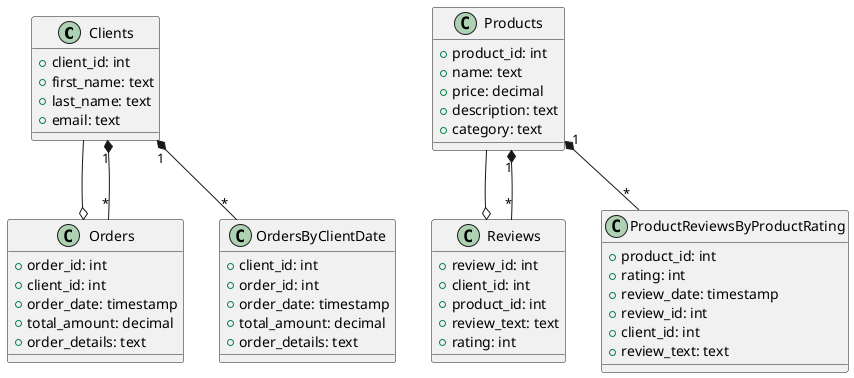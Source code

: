 @startuml

' Define classes for Cassandra tables
class Clients {
  +client_id: int
  +first_name: text
  +last_name: text
  +email: text
}

class Products {
  +product_id: int
  +name: text
  +price: decimal
  +description: text
  +category: text
}

class Orders {
  +order_id: int
  +client_id: int
  +order_date: timestamp
  +total_amount: decimal
  +order_details: text
}

class Reviews {
  +review_id: int
  +client_id: int
  +product_id: int
  +review_text: text
  +rating: int
}

class OrdersByClientDate {
  +client_id: int
  +order_id: int
  +order_date: timestamp
  +total_amount: decimal
  +order_details: text
}

class ProductReviewsByProductRating {
  +product_id: int
  +rating: int
  +review_date: timestamp
  +review_id: int
  +client_id: int
  +review_text: text
}

' Define relationships
Clients --o Orders
Products --o Reviews
Clients "1" *-- "*" Orders
Products "1" *-- "*" Reviews
Clients "1" *-- "*" OrdersByClientDate
Products "1" *-- "*" ProductReviewsByProductRating

@enduml
